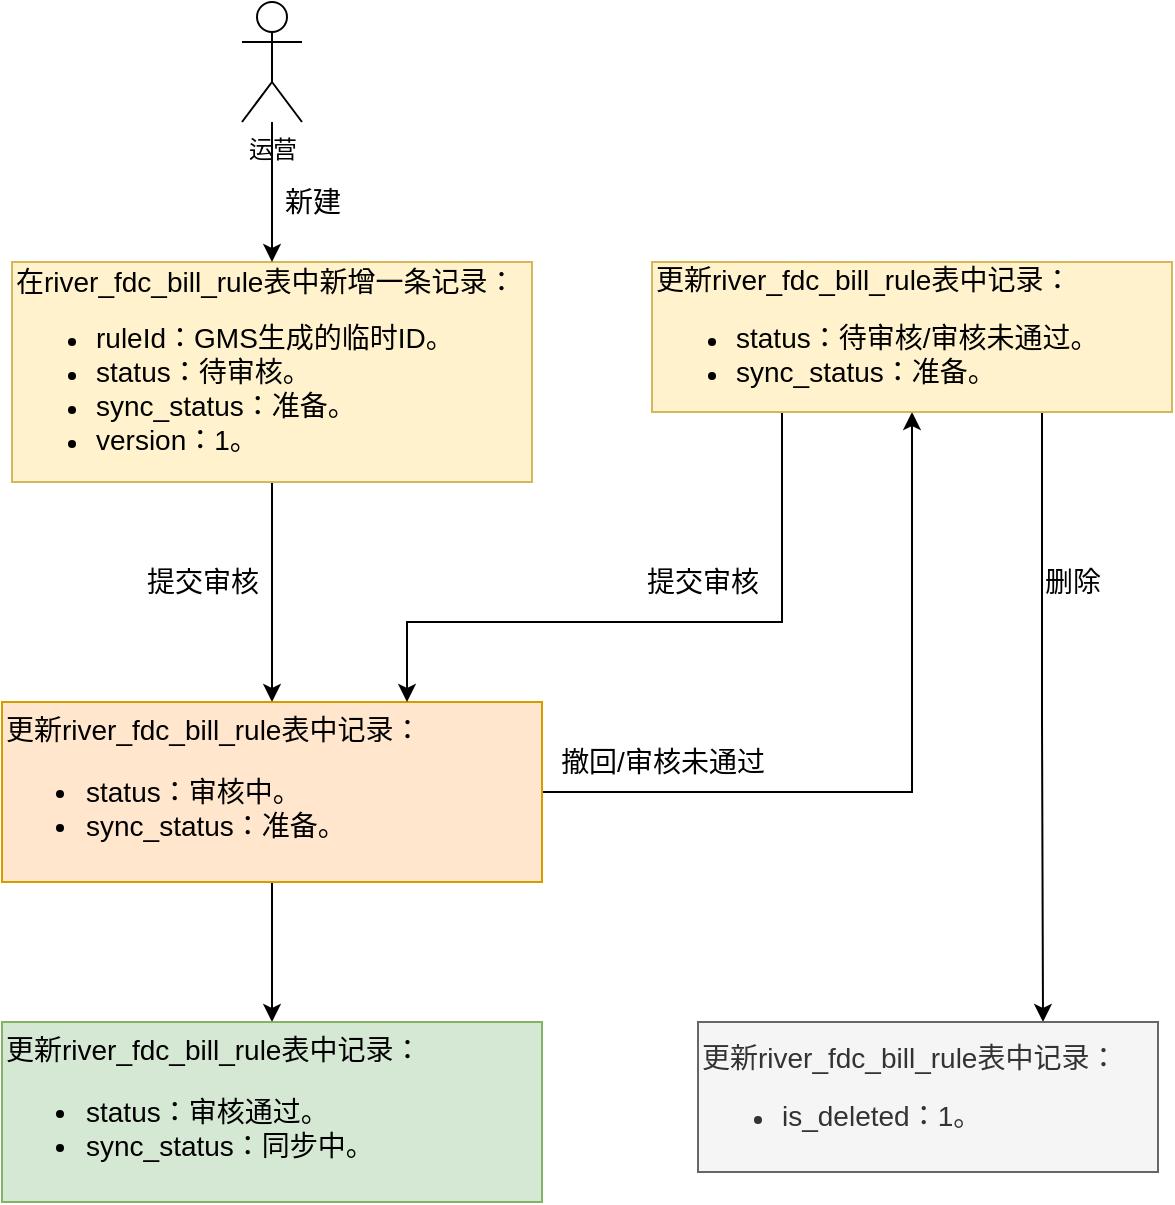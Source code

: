 <mxfile version="14.2.9" type="github">
  <diagram id="mXoa0eSgYvrqmYaV__g0" name="Page-1">
    <mxGraphModel dx="786" dy="514" grid="1" gridSize="10" guides="1" tooltips="1" connect="1" arrows="1" fold="1" page="1" pageScale="1" pageWidth="827" pageHeight="1169" math="0" shadow="0">
      <root>
        <mxCell id="0" />
        <mxCell id="1" parent="0" />
        <mxCell id="XLO7Y9AQhhBaWEBVcjyQ-9" style="edgeStyle=orthogonalEdgeStyle;rounded=0;orthogonalLoop=1;jettySize=auto;html=1;exitX=0.5;exitY=1;exitDx=0;exitDy=0;entryX=0.5;entryY=0;entryDx=0;entryDy=0;" edge="1" parent="1" source="XLO7Y9AQhhBaWEBVcjyQ-1" target="XLO7Y9AQhhBaWEBVcjyQ-7">
          <mxGeometry relative="1" as="geometry" />
        </mxCell>
        <mxCell id="XLO7Y9AQhhBaWEBVcjyQ-1" value="&lt;div&gt;&lt;font style=&quot;font-size: 14px&quot;&gt;在river_fdc_bill_rule表中新增一条记录：&lt;/font&gt;&lt;/div&gt;&lt;div&gt;&lt;ul&gt;&lt;li&gt;&lt;font style=&quot;font-size: 14px&quot;&gt;ruleId：GMS生成的临时ID。&lt;/font&gt;&lt;/li&gt;&lt;li&gt;&lt;font style=&quot;font-size: 14px&quot;&gt;status：待审核。&lt;/font&gt;&lt;/li&gt;&lt;li&gt;&lt;font style=&quot;font-size: 14px&quot;&gt;sync_status：准备。&lt;/font&gt;&lt;/li&gt;&lt;li&gt;&lt;font style=&quot;font-size: 14px&quot;&gt;version：1。&lt;/font&gt;&lt;/li&gt;&lt;/ul&gt;&lt;/div&gt;" style="rounded=0;whiteSpace=wrap;html=1;align=left;fillColor=#fff2cc;strokeColor=#d6b656;" vertex="1" parent="1">
          <mxGeometry x="130" y="130" width="260" height="110" as="geometry" />
        </mxCell>
        <mxCell id="XLO7Y9AQhhBaWEBVcjyQ-30" style="edgeStyle=orthogonalEdgeStyle;rounded=0;orthogonalLoop=1;jettySize=auto;html=1;entryX=0.5;entryY=0;entryDx=0;entryDy=0;fontSize=14;" edge="1" parent="1" source="XLO7Y9AQhhBaWEBVcjyQ-3" target="XLO7Y9AQhhBaWEBVcjyQ-1">
          <mxGeometry relative="1" as="geometry" />
        </mxCell>
        <mxCell id="XLO7Y9AQhhBaWEBVcjyQ-3" value="运营" style="shape=umlActor;verticalLabelPosition=bottom;verticalAlign=top;html=1;outlineConnect=0;" vertex="1" parent="1">
          <mxGeometry x="245" width="30" height="60" as="geometry" />
        </mxCell>
        <mxCell id="XLO7Y9AQhhBaWEBVcjyQ-13" style="edgeStyle=orthogonalEdgeStyle;rounded=0;orthogonalLoop=1;jettySize=auto;html=1;exitX=0.5;exitY=1;exitDx=0;exitDy=0;fontSize=14;" edge="1" parent="1" source="XLO7Y9AQhhBaWEBVcjyQ-7" target="XLO7Y9AQhhBaWEBVcjyQ-12">
          <mxGeometry relative="1" as="geometry" />
        </mxCell>
        <mxCell id="XLO7Y9AQhhBaWEBVcjyQ-32" style="edgeStyle=orthogonalEdgeStyle;rounded=0;orthogonalLoop=1;jettySize=auto;html=1;exitX=1;exitY=0.5;exitDx=0;exitDy=0;entryX=0.5;entryY=1;entryDx=0;entryDy=0;fontSize=14;" edge="1" parent="1" source="XLO7Y9AQhhBaWEBVcjyQ-7" target="XLO7Y9AQhhBaWEBVcjyQ-22">
          <mxGeometry relative="1" as="geometry" />
        </mxCell>
        <mxCell id="XLO7Y9AQhhBaWEBVcjyQ-7" value="更新river_fdc_bill_rule表中记录：&lt;br style=&quot;font-size: 14px&quot;&gt;&lt;ul style=&quot;font-size: 14px&quot;&gt;&lt;li style=&quot;font-size: 14px&quot;&gt;status：审核中。&lt;/li&gt;&lt;li style=&quot;font-size: 14px&quot;&gt;sync_status：准备。&lt;/li&gt;&lt;/ul&gt;" style="rounded=0;align=left;whiteSpace=wrap;html=1;fontSize=14;fillColor=#ffe6cc;strokeColor=#d79b00;" vertex="1" parent="1">
          <mxGeometry x="125" y="350" width="270" height="90" as="geometry" />
        </mxCell>
        <mxCell id="XLO7Y9AQhhBaWEBVcjyQ-10" value="&lt;font style=&quot;font-size: 14px&quot;&gt;提交审核&lt;/font&gt;" style="text;html=1;align=center;verticalAlign=middle;resizable=0;points=[];autosize=1;" vertex="1" parent="1">
          <mxGeometry x="190" y="280" width="70" height="20" as="geometry" />
        </mxCell>
        <mxCell id="XLO7Y9AQhhBaWEBVcjyQ-11" value="新建" style="text;html=1;align=center;verticalAlign=middle;resizable=0;points=[];autosize=1;fontSize=14;" vertex="1" parent="1">
          <mxGeometry x="260" y="90" width="40" height="20" as="geometry" />
        </mxCell>
        <mxCell id="XLO7Y9AQhhBaWEBVcjyQ-12" value="更新river_fdc_bill_rule表中记录：&lt;br style=&quot;font-size: 14px&quot;&gt;&lt;ul style=&quot;font-size: 14px&quot;&gt;&lt;li style=&quot;font-size: 14px&quot;&gt;status：审核通过。&lt;/li&gt;&lt;li style=&quot;font-size: 14px&quot;&gt;sync_status：同步中。&lt;/li&gt;&lt;/ul&gt;" style="rounded=0;align=left;whiteSpace=wrap;html=1;fontSize=14;fillColor=#d5e8d4;strokeColor=#82b366;" vertex="1" parent="1">
          <mxGeometry x="125" y="510" width="270" height="90" as="geometry" />
        </mxCell>
        <mxCell id="XLO7Y9AQhhBaWEBVcjyQ-33" style="edgeStyle=orthogonalEdgeStyle;rounded=0;orthogonalLoop=1;jettySize=auto;html=1;exitX=0.25;exitY=1;exitDx=0;exitDy=0;entryX=0.75;entryY=0;entryDx=0;entryDy=0;fontSize=14;" edge="1" parent="1" source="XLO7Y9AQhhBaWEBVcjyQ-22" target="XLO7Y9AQhhBaWEBVcjyQ-7">
          <mxGeometry relative="1" as="geometry">
            <Array as="points">
              <mxPoint x="515" y="310" />
              <mxPoint x="328" y="310" />
            </Array>
          </mxGeometry>
        </mxCell>
        <mxCell id="XLO7Y9AQhhBaWEBVcjyQ-34" style="edgeStyle=orthogonalEdgeStyle;rounded=0;orthogonalLoop=1;jettySize=auto;html=1;exitX=0.75;exitY=1;exitDx=0;exitDy=0;entryX=0.75;entryY=0;entryDx=0;entryDy=0;fontSize=14;" edge="1" parent="1" source="XLO7Y9AQhhBaWEBVcjyQ-22" target="XLO7Y9AQhhBaWEBVcjyQ-27">
          <mxGeometry relative="1" as="geometry" />
        </mxCell>
        <mxCell id="XLO7Y9AQhhBaWEBVcjyQ-22" value="&lt;div&gt;&lt;font style=&quot;font-size: 14px&quot;&gt;更新river_fdc_bill_rule表中记录：&lt;/font&gt;&lt;/div&gt;&lt;div&gt;&lt;ul&gt;&lt;li&gt;&lt;font style=&quot;font-size: 14px&quot;&gt;status：待审核/审核未通过。&lt;/font&gt;&lt;/li&gt;&lt;li&gt;&lt;font style=&quot;font-size: 14px&quot;&gt;sync_status：准备。&lt;/font&gt;&lt;/li&gt;&lt;/ul&gt;&lt;/div&gt;" style="rounded=0;whiteSpace=wrap;html=1;align=left;fillColor=#fff2cc;strokeColor=#d6b656;" vertex="1" parent="1">
          <mxGeometry x="450" y="130" width="260" height="75" as="geometry" />
        </mxCell>
        <mxCell id="XLO7Y9AQhhBaWEBVcjyQ-24" value="撤回/审核未通过" style="text;html=1;align=center;verticalAlign=middle;resizable=0;points=[];autosize=1;fontSize=14;" vertex="1" parent="1">
          <mxGeometry x="395" y="370" width="120" height="20" as="geometry" />
        </mxCell>
        <mxCell id="XLO7Y9AQhhBaWEBVcjyQ-26" value="&lt;font style=&quot;font-size: 14px&quot;&gt;提交审核&lt;/font&gt;" style="text;html=1;align=center;verticalAlign=middle;resizable=0;points=[];autosize=1;" vertex="1" parent="1">
          <mxGeometry x="440" y="280" width="70" height="20" as="geometry" />
        </mxCell>
        <mxCell id="XLO7Y9AQhhBaWEBVcjyQ-27" value="&lt;div&gt;&lt;font style=&quot;font-size: 14px&quot;&gt;更新river_fdc_bill_rule表中记录：&lt;/font&gt;&lt;/div&gt;&lt;div&gt;&lt;ul&gt;&lt;li&gt;&lt;span style=&quot;font-size: 14px&quot;&gt;is_deleted：1。&lt;/span&gt;&lt;/li&gt;&lt;/ul&gt;&lt;/div&gt;" style="rounded=0;whiteSpace=wrap;html=1;align=left;fillColor=#f5f5f5;strokeColor=#666666;fontColor=#333333;" vertex="1" parent="1">
          <mxGeometry x="473" y="510" width="230" height="75" as="geometry" />
        </mxCell>
        <mxCell id="XLO7Y9AQhhBaWEBVcjyQ-29" value="删除" style="text;html=1;align=center;verticalAlign=middle;resizable=0;points=[];autosize=1;fontSize=14;" vertex="1" parent="1">
          <mxGeometry x="640" y="280" width="40" height="20" as="geometry" />
        </mxCell>
      </root>
    </mxGraphModel>
  </diagram>
</mxfile>
